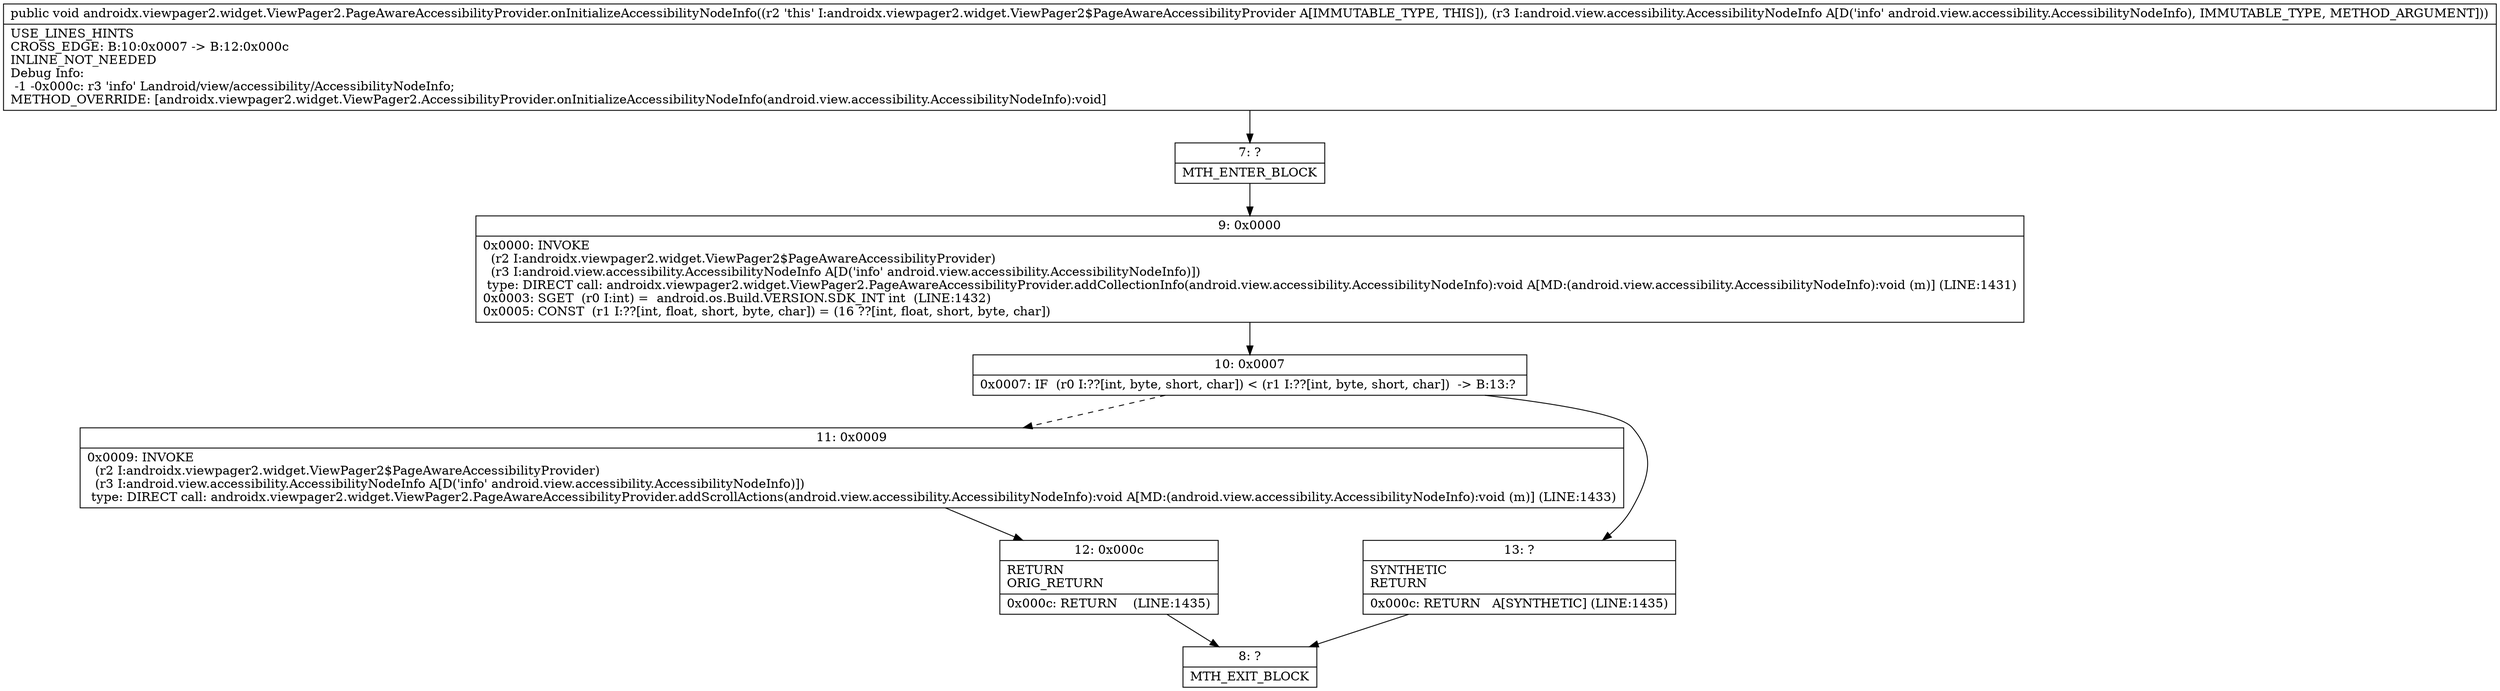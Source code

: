 digraph "CFG forandroidx.viewpager2.widget.ViewPager2.PageAwareAccessibilityProvider.onInitializeAccessibilityNodeInfo(Landroid\/view\/accessibility\/AccessibilityNodeInfo;)V" {
Node_7 [shape=record,label="{7\:\ ?|MTH_ENTER_BLOCK\l}"];
Node_9 [shape=record,label="{9\:\ 0x0000|0x0000: INVOKE  \l  (r2 I:androidx.viewpager2.widget.ViewPager2$PageAwareAccessibilityProvider)\l  (r3 I:android.view.accessibility.AccessibilityNodeInfo A[D('info' android.view.accessibility.AccessibilityNodeInfo)])\l type: DIRECT call: androidx.viewpager2.widget.ViewPager2.PageAwareAccessibilityProvider.addCollectionInfo(android.view.accessibility.AccessibilityNodeInfo):void A[MD:(android.view.accessibility.AccessibilityNodeInfo):void (m)] (LINE:1431)\l0x0003: SGET  (r0 I:int) =  android.os.Build.VERSION.SDK_INT int  (LINE:1432)\l0x0005: CONST  (r1 I:??[int, float, short, byte, char]) = (16 ??[int, float, short, byte, char]) \l}"];
Node_10 [shape=record,label="{10\:\ 0x0007|0x0007: IF  (r0 I:??[int, byte, short, char]) \< (r1 I:??[int, byte, short, char])  \-\> B:13:? \l}"];
Node_11 [shape=record,label="{11\:\ 0x0009|0x0009: INVOKE  \l  (r2 I:androidx.viewpager2.widget.ViewPager2$PageAwareAccessibilityProvider)\l  (r3 I:android.view.accessibility.AccessibilityNodeInfo A[D('info' android.view.accessibility.AccessibilityNodeInfo)])\l type: DIRECT call: androidx.viewpager2.widget.ViewPager2.PageAwareAccessibilityProvider.addScrollActions(android.view.accessibility.AccessibilityNodeInfo):void A[MD:(android.view.accessibility.AccessibilityNodeInfo):void (m)] (LINE:1433)\l}"];
Node_12 [shape=record,label="{12\:\ 0x000c|RETURN\lORIG_RETURN\l|0x000c: RETURN    (LINE:1435)\l}"];
Node_8 [shape=record,label="{8\:\ ?|MTH_EXIT_BLOCK\l}"];
Node_13 [shape=record,label="{13\:\ ?|SYNTHETIC\lRETURN\l|0x000c: RETURN   A[SYNTHETIC] (LINE:1435)\l}"];
MethodNode[shape=record,label="{public void androidx.viewpager2.widget.ViewPager2.PageAwareAccessibilityProvider.onInitializeAccessibilityNodeInfo((r2 'this' I:androidx.viewpager2.widget.ViewPager2$PageAwareAccessibilityProvider A[IMMUTABLE_TYPE, THIS]), (r3 I:android.view.accessibility.AccessibilityNodeInfo A[D('info' android.view.accessibility.AccessibilityNodeInfo), IMMUTABLE_TYPE, METHOD_ARGUMENT]))  | USE_LINES_HINTS\lCROSS_EDGE: B:10:0x0007 \-\> B:12:0x000c\lINLINE_NOT_NEEDED\lDebug Info:\l  \-1 \-0x000c: r3 'info' Landroid\/view\/accessibility\/AccessibilityNodeInfo;\lMETHOD_OVERRIDE: [androidx.viewpager2.widget.ViewPager2.AccessibilityProvider.onInitializeAccessibilityNodeInfo(android.view.accessibility.AccessibilityNodeInfo):void]\l}"];
MethodNode -> Node_7;Node_7 -> Node_9;
Node_9 -> Node_10;
Node_10 -> Node_11[style=dashed];
Node_10 -> Node_13;
Node_11 -> Node_12;
Node_12 -> Node_8;
Node_13 -> Node_8;
}

